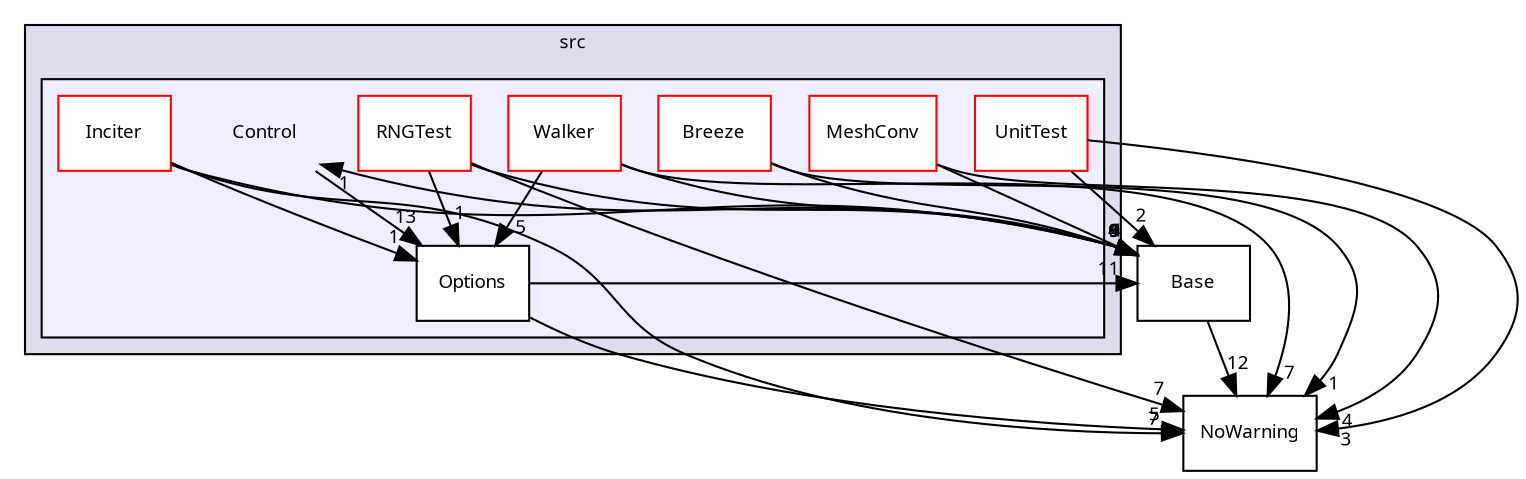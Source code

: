 digraph "/tmp/q/quinoa/src/Control" {
  bgcolor=transparent;
  compound=true
  node [ fontsize="9", fontname="sans-serif"];
  edge [ labelfontsize="9", labelfontname="sans-serif"];
  subgraph clusterdir_68267d1309a1af8e8297ef4c3efbcdba {
    graph [ bgcolor="#ddddee", pencolor="black", label="src" fontname="sans-serif", fontsize="9", URL="dir_68267d1309a1af8e8297ef4c3efbcdba.html"]
  subgraph clusterdir_3ff0826a6d651abbf0f532354e1ac7dc {
    graph [ bgcolor="#eeeeff", pencolor="black", label="" URL="dir_3ff0826a6d651abbf0f532354e1ac7dc.html"];
    dir_3ff0826a6d651abbf0f532354e1ac7dc [shape=plaintext label="Control"];
    dir_28dbcf06449bb703111c098cb52ed2b8 [shape=box label="Breeze" color="red" fillcolor="white" style="filled" URL="dir_28dbcf06449bb703111c098cb52ed2b8.html"];
    dir_936b9682310f724bddf97f7d4ce83a00 [shape=box label="Inciter" color="red" fillcolor="white" style="filled" URL="dir_936b9682310f724bddf97f7d4ce83a00.html"];
    dir_dbf4ed52b34b963b18e61557f9feaf2c [shape=box label="MeshConv" color="red" fillcolor="white" style="filled" URL="dir_dbf4ed52b34b963b18e61557f9feaf2c.html"];
    dir_ec1cf62c000f17e7048c6127480956ca [shape=box label="Options" color="black" fillcolor="white" style="filled" URL="dir_ec1cf62c000f17e7048c6127480956ca.html"];
    dir_35b2c9cb105c6c8787fd497d1800db86 [shape=box label="RNGTest" color="red" fillcolor="white" style="filled" URL="dir_35b2c9cb105c6c8787fd497d1800db86.html"];
    dir_dd5a5b1bf3e7567c4319c7f030467131 [shape=box label="UnitTest" color="red" fillcolor="white" style="filled" URL="dir_dd5a5b1bf3e7567c4319c7f030467131.html"];
    dir_0e448188b37b11ddd594aa8fc8850de3 [shape=box label="Walker" color="red" fillcolor="white" style="filled" URL="dir_0e448188b37b11ddd594aa8fc8850de3.html"];
  }
  }
  dir_7e34f0efff2ff25c5f7cf9ee4af7a0ce [shape=box label="NoWarning" URL="dir_7e34f0efff2ff25c5f7cf9ee4af7a0ce.html"];
  dir_4814b1a558d470c33d85e65dbde02eaa [shape=box label="Base" URL="dir_4814b1a558d470c33d85e65dbde02eaa.html"];
  dir_dd5a5b1bf3e7567c4319c7f030467131->dir_7e34f0efff2ff25c5f7cf9ee4af7a0ce [headlabel="3", labeldistance=1.5 headhref="dir_000007_000034.html"];
  dir_dd5a5b1bf3e7567c4319c7f030467131->dir_4814b1a558d470c33d85e65dbde02eaa [headlabel="2", labeldistance=1.5 headhref="dir_000007_000002.html"];
  dir_0e448188b37b11ddd594aa8fc8850de3->dir_ec1cf62c000f17e7048c6127480956ca [headlabel="5", labeldistance=1.5 headhref="dir_000008_000022.html"];
  dir_0e448188b37b11ddd594aa8fc8850de3->dir_7e34f0efff2ff25c5f7cf9ee4af7a0ce [headlabel="7", labeldistance=1.5 headhref="dir_000008_000034.html"];
  dir_0e448188b37b11ddd594aa8fc8850de3->dir_4814b1a558d470c33d85e65dbde02eaa [headlabel="9", labeldistance=1.5 headhref="dir_000008_000002.html"];
  dir_dbf4ed52b34b963b18e61557f9feaf2c->dir_7e34f0efff2ff25c5f7cf9ee4af7a0ce [headlabel="4", labeldistance=1.5 headhref="dir_000005_000034.html"];
  dir_dbf4ed52b34b963b18e61557f9feaf2c->dir_4814b1a558d470c33d85e65dbde02eaa [headlabel="4", labeldistance=1.5 headhref="dir_000005_000002.html"];
  dir_ec1cf62c000f17e7048c6127480956ca->dir_7e34f0efff2ff25c5f7cf9ee4af7a0ce [headlabel="5", labeldistance=1.5 headhref="dir_000022_000034.html"];
  dir_ec1cf62c000f17e7048c6127480956ca->dir_4814b1a558d470c33d85e65dbde02eaa [headlabel="11", labeldistance=1.5 headhref="dir_000022_000002.html"];
  dir_35b2c9cb105c6c8787fd497d1800db86->dir_ec1cf62c000f17e7048c6127480956ca [headlabel="1", labeldistance=1.5 headhref="dir_000006_000022.html"];
  dir_35b2c9cb105c6c8787fd497d1800db86->dir_7e34f0efff2ff25c5f7cf9ee4af7a0ce [headlabel="7", labeldistance=1.5 headhref="dir_000006_000034.html"];
  dir_35b2c9cb105c6c8787fd497d1800db86->dir_4814b1a558d470c33d85e65dbde02eaa [headlabel="4", labeldistance=1.5 headhref="dir_000006_000002.html"];
  dir_4814b1a558d470c33d85e65dbde02eaa->dir_7e34f0efff2ff25c5f7cf9ee4af7a0ce [headlabel="12", labeldistance=1.5 headhref="dir_000002_000034.html"];
  dir_4814b1a558d470c33d85e65dbde02eaa->dir_3ff0826a6d651abbf0f532354e1ac7dc [headlabel="1", labeldistance=1.5 headhref="dir_000002_000003.html"];
  dir_936b9682310f724bddf97f7d4ce83a00->dir_ec1cf62c000f17e7048c6127480956ca [headlabel="1", labeldistance=1.5 headhref="dir_000004_000022.html"];
  dir_936b9682310f724bddf97f7d4ce83a00->dir_7e34f0efff2ff25c5f7cf9ee4af7a0ce [headlabel="7", labeldistance=1.5 headhref="dir_000004_000034.html"];
  dir_936b9682310f724bddf97f7d4ce83a00->dir_4814b1a558d470c33d85e65dbde02eaa [headlabel="6", labeldistance=1.5 headhref="dir_000004_000002.html"];
  dir_3ff0826a6d651abbf0f532354e1ac7dc->dir_ec1cf62c000f17e7048c6127480956ca [headlabel="13", labeldistance=1.5 headhref="dir_000003_000022.html"];
  dir_28dbcf06449bb703111c098cb52ed2b8->dir_7e34f0efff2ff25c5f7cf9ee4af7a0ce [headlabel="1", labeldistance=1.5 headhref="dir_000009_000034.html"];
  dir_28dbcf06449bb703111c098cb52ed2b8->dir_4814b1a558d470c33d85e65dbde02eaa [headlabel="9", labeldistance=1.5 headhref="dir_000009_000002.html"];
}
